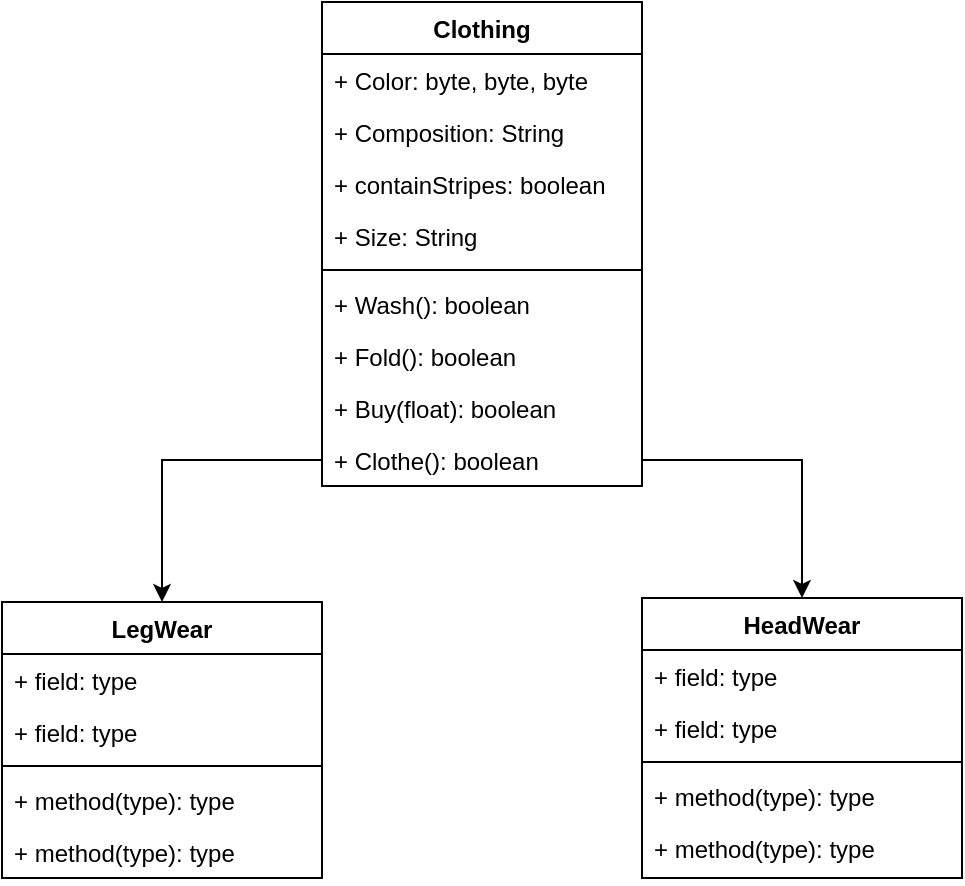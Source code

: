 <mxfile version="14.8.1" type="device"><diagram id="CLr5haqA32ws3pC1JuG_" name="Page-1"><mxGraphModel dx="1422" dy="794" grid="1" gridSize="10" guides="1" tooltips="1" connect="1" arrows="1" fold="1" page="1" pageScale="1" pageWidth="850" pageHeight="1100" math="0" shadow="0"><root><mxCell id="0"/><mxCell id="1" parent="0"/><mxCell id="mS91vfb_jfKL4XBNGZv4-1" value="Clothing" style="swimlane;fontStyle=1;align=center;verticalAlign=top;childLayout=stackLayout;horizontal=1;startSize=26;horizontalStack=0;resizeParent=1;resizeParentMax=0;resizeLast=0;collapsible=1;marginBottom=0;" vertex="1" parent="1"><mxGeometry x="320" y="220" width="160" height="242" as="geometry"/></mxCell><mxCell id="mS91vfb_jfKL4XBNGZv4-2" value="+ Color: byte, byte, byte" style="text;strokeColor=none;fillColor=none;align=left;verticalAlign=top;spacingLeft=4;spacingRight=4;overflow=hidden;rotatable=0;points=[[0,0.5],[1,0.5]];portConstraint=eastwest;" vertex="1" parent="mS91vfb_jfKL4XBNGZv4-1"><mxGeometry y="26" width="160" height="26" as="geometry"/></mxCell><mxCell id="mS91vfb_jfKL4XBNGZv4-5" value="+ Composition: String" style="text;strokeColor=none;fillColor=none;align=left;verticalAlign=top;spacingLeft=4;spacingRight=4;overflow=hidden;rotatable=0;points=[[0,0.5],[1,0.5]];portConstraint=eastwest;" vertex="1" parent="mS91vfb_jfKL4XBNGZv4-1"><mxGeometry y="52" width="160" height="26" as="geometry"/></mxCell><mxCell id="mS91vfb_jfKL4XBNGZv4-6" value="+ containStripes: boolean" style="text;strokeColor=none;fillColor=none;align=left;verticalAlign=top;spacingLeft=4;spacingRight=4;overflow=hidden;rotatable=0;points=[[0,0.5],[1,0.5]];portConstraint=eastwest;" vertex="1" parent="mS91vfb_jfKL4XBNGZv4-1"><mxGeometry y="78" width="160" height="26" as="geometry"/></mxCell><mxCell id="mS91vfb_jfKL4XBNGZv4-9" value="+ Size: String" style="text;strokeColor=none;fillColor=none;align=left;verticalAlign=top;spacingLeft=4;spacingRight=4;overflow=hidden;rotatable=0;points=[[0,0.5],[1,0.5]];portConstraint=eastwest;" vertex="1" parent="mS91vfb_jfKL4XBNGZv4-1"><mxGeometry y="104" width="160" height="26" as="geometry"/></mxCell><mxCell id="mS91vfb_jfKL4XBNGZv4-3" value="" style="line;strokeWidth=1;fillColor=none;align=left;verticalAlign=middle;spacingTop=-1;spacingLeft=3;spacingRight=3;rotatable=0;labelPosition=right;points=[];portConstraint=eastwest;" vertex="1" parent="mS91vfb_jfKL4XBNGZv4-1"><mxGeometry y="130" width="160" height="8" as="geometry"/></mxCell><mxCell id="mS91vfb_jfKL4XBNGZv4-4" value="+ Wash(): boolean" style="text;strokeColor=none;fillColor=none;align=left;verticalAlign=top;spacingLeft=4;spacingRight=4;overflow=hidden;rotatable=0;points=[[0,0.5],[1,0.5]];portConstraint=eastwest;" vertex="1" parent="mS91vfb_jfKL4XBNGZv4-1"><mxGeometry y="138" width="160" height="26" as="geometry"/></mxCell><mxCell id="mS91vfb_jfKL4XBNGZv4-7" value="+ Fold(): boolean" style="text;strokeColor=none;fillColor=none;align=left;verticalAlign=top;spacingLeft=4;spacingRight=4;overflow=hidden;rotatable=0;points=[[0,0.5],[1,0.5]];portConstraint=eastwest;" vertex="1" parent="mS91vfb_jfKL4XBNGZv4-1"><mxGeometry y="164" width="160" height="26" as="geometry"/></mxCell><mxCell id="mS91vfb_jfKL4XBNGZv4-8" value="+ Buy(float): boolean" style="text;strokeColor=none;fillColor=none;align=left;verticalAlign=top;spacingLeft=4;spacingRight=4;overflow=hidden;rotatable=0;points=[[0,0.5],[1,0.5]];portConstraint=eastwest;" vertex="1" parent="mS91vfb_jfKL4XBNGZv4-1"><mxGeometry y="190" width="160" height="26" as="geometry"/></mxCell><mxCell id="mS91vfb_jfKL4XBNGZv4-10" value="+ Clothe(): boolean" style="text;strokeColor=none;fillColor=none;align=left;verticalAlign=top;spacingLeft=4;spacingRight=4;overflow=hidden;rotatable=0;points=[[0,0.5],[1,0.5]];portConstraint=eastwest;" vertex="1" parent="mS91vfb_jfKL4XBNGZv4-1"><mxGeometry y="216" width="160" height="26" as="geometry"/></mxCell><mxCell id="mS91vfb_jfKL4XBNGZv4-11" value="LegWear" style="swimlane;fontStyle=1;align=center;verticalAlign=top;childLayout=stackLayout;horizontal=1;startSize=26;horizontalStack=0;resizeParent=1;resizeParentMax=0;resizeLast=0;collapsible=1;marginBottom=0;" vertex="1" parent="1"><mxGeometry x="160" y="520" width="160" height="138" as="geometry"/></mxCell><mxCell id="mS91vfb_jfKL4XBNGZv4-12" value="+ field: type" style="text;strokeColor=none;fillColor=none;align=left;verticalAlign=top;spacingLeft=4;spacingRight=4;overflow=hidden;rotatable=0;points=[[0,0.5],[1,0.5]];portConstraint=eastwest;" vertex="1" parent="mS91vfb_jfKL4XBNGZv4-11"><mxGeometry y="26" width="160" height="26" as="geometry"/></mxCell><mxCell id="mS91vfb_jfKL4XBNGZv4-15" value="+ field: type" style="text;strokeColor=none;fillColor=none;align=left;verticalAlign=top;spacingLeft=4;spacingRight=4;overflow=hidden;rotatable=0;points=[[0,0.5],[1,0.5]];portConstraint=eastwest;" vertex="1" parent="mS91vfb_jfKL4XBNGZv4-11"><mxGeometry y="52" width="160" height="26" as="geometry"/></mxCell><mxCell id="mS91vfb_jfKL4XBNGZv4-13" value="" style="line;strokeWidth=1;fillColor=none;align=left;verticalAlign=middle;spacingTop=-1;spacingLeft=3;spacingRight=3;rotatable=0;labelPosition=right;points=[];portConstraint=eastwest;" vertex="1" parent="mS91vfb_jfKL4XBNGZv4-11"><mxGeometry y="78" width="160" height="8" as="geometry"/></mxCell><mxCell id="mS91vfb_jfKL4XBNGZv4-14" value="+ method(type): type" style="text;strokeColor=none;fillColor=none;align=left;verticalAlign=top;spacingLeft=4;spacingRight=4;overflow=hidden;rotatable=0;points=[[0,0.5],[1,0.5]];portConstraint=eastwest;" vertex="1" parent="mS91vfb_jfKL4XBNGZv4-11"><mxGeometry y="86" width="160" height="26" as="geometry"/></mxCell><mxCell id="mS91vfb_jfKL4XBNGZv4-16" value="+ method(type): type" style="text;strokeColor=none;fillColor=none;align=left;verticalAlign=top;spacingLeft=4;spacingRight=4;overflow=hidden;rotatable=0;points=[[0,0.5],[1,0.5]];portConstraint=eastwest;" vertex="1" parent="mS91vfb_jfKL4XBNGZv4-11"><mxGeometry y="112" width="160" height="26" as="geometry"/></mxCell><mxCell id="mS91vfb_jfKL4XBNGZv4-17" value="HeadWear" style="swimlane;fontStyle=1;align=center;verticalAlign=top;childLayout=stackLayout;horizontal=1;startSize=26;horizontalStack=0;resizeParent=1;resizeParentMax=0;resizeLast=0;collapsible=1;marginBottom=0;" vertex="1" parent="1"><mxGeometry x="480" y="518" width="160" height="140" as="geometry"/></mxCell><mxCell id="mS91vfb_jfKL4XBNGZv4-18" value="+ field: type" style="text;strokeColor=none;fillColor=none;align=left;verticalAlign=top;spacingLeft=4;spacingRight=4;overflow=hidden;rotatable=0;points=[[0,0.5],[1,0.5]];portConstraint=eastwest;" vertex="1" parent="mS91vfb_jfKL4XBNGZv4-17"><mxGeometry y="26" width="160" height="26" as="geometry"/></mxCell><mxCell id="mS91vfb_jfKL4XBNGZv4-21" value="+ field: type" style="text;strokeColor=none;fillColor=none;align=left;verticalAlign=top;spacingLeft=4;spacingRight=4;overflow=hidden;rotatable=0;points=[[0,0.5],[1,0.5]];portConstraint=eastwest;" vertex="1" parent="mS91vfb_jfKL4XBNGZv4-17"><mxGeometry y="52" width="160" height="26" as="geometry"/></mxCell><mxCell id="mS91vfb_jfKL4XBNGZv4-19" value="" style="line;strokeWidth=1;fillColor=none;align=left;verticalAlign=middle;spacingTop=-1;spacingLeft=3;spacingRight=3;rotatable=0;labelPosition=right;points=[];portConstraint=eastwest;" vertex="1" parent="mS91vfb_jfKL4XBNGZv4-17"><mxGeometry y="78" width="160" height="8" as="geometry"/></mxCell><mxCell id="mS91vfb_jfKL4XBNGZv4-20" value="+ method(type): type" style="text;strokeColor=none;fillColor=none;align=left;verticalAlign=top;spacingLeft=4;spacingRight=4;overflow=hidden;rotatable=0;points=[[0,0.5],[1,0.5]];portConstraint=eastwest;" vertex="1" parent="mS91vfb_jfKL4XBNGZv4-17"><mxGeometry y="86" width="160" height="26" as="geometry"/></mxCell><mxCell id="mS91vfb_jfKL4XBNGZv4-23" value="+ method(type): type" style="text;strokeColor=none;fillColor=none;align=left;verticalAlign=top;spacingLeft=4;spacingRight=4;overflow=hidden;rotatable=0;points=[[0,0.5],[1,0.5]];portConstraint=eastwest;" vertex="1" parent="mS91vfb_jfKL4XBNGZv4-17"><mxGeometry y="112" width="160" height="28" as="geometry"/></mxCell><mxCell id="mS91vfb_jfKL4XBNGZv4-24" style="edgeStyle=orthogonalEdgeStyle;rounded=0;orthogonalLoop=1;jettySize=auto;html=1;" edge="1" parent="1" source="mS91vfb_jfKL4XBNGZv4-10" target="mS91vfb_jfKL4XBNGZv4-11"><mxGeometry relative="1" as="geometry"/></mxCell><mxCell id="mS91vfb_jfKL4XBNGZv4-25" style="edgeStyle=orthogonalEdgeStyle;rounded=0;orthogonalLoop=1;jettySize=auto;html=1;exitX=1;exitY=0.5;exitDx=0;exitDy=0;entryX=0.5;entryY=0;entryDx=0;entryDy=0;" edge="1" parent="1" source="mS91vfb_jfKL4XBNGZv4-10" target="mS91vfb_jfKL4XBNGZv4-17"><mxGeometry relative="1" as="geometry"/></mxCell></root></mxGraphModel></diagram></mxfile>